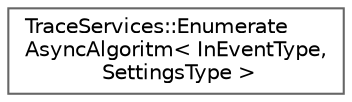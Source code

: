 digraph "Graphical Class Hierarchy"
{
 // INTERACTIVE_SVG=YES
 // LATEX_PDF_SIZE
  bgcolor="transparent";
  edge [fontname=Helvetica,fontsize=10,labelfontname=Helvetica,labelfontsize=10];
  node [fontname=Helvetica,fontsize=10,shape=box,height=0.2,width=0.4];
  rankdir="LR";
  Node0 [id="Node000000",label="TraceServices::Enumerate\lAsyncAlgoritm\< InEventType,\l SettingsType \>",height=0.2,width=0.4,color="grey40", fillcolor="white", style="filled",URL="$da/dfe/classTraceServices_1_1EnumerateAsyncAlgoritm.html",tooltip=" "];
}
